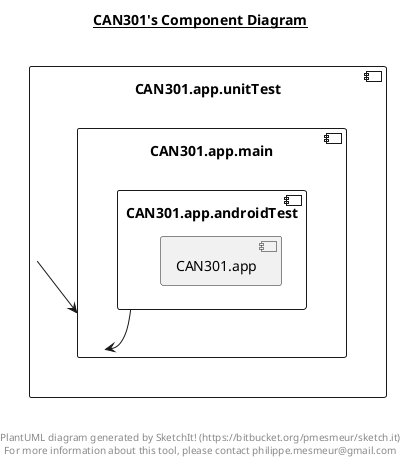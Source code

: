 @startuml

title __CAN301's Component Diagram__\n

  component "CAN301.app.unitTest" {
        [CAN301.app.main]
    component "CAN301.app.main" {
          [CAN301.app.androidTest]
      component "CAN301.app.androidTest" {
            [CAN301.app]
      }


    }


  }


  [CAN301.app.androidTest] --> [CAN301.app.main]
  [CAN301.app.unitTest] --> [CAN301.app.main]


right footer


PlantUML diagram generated by SketchIt! (https://bitbucket.org/pmesmeur/sketch.it)
For more information about this tool, please contact philippe.mesmeur@gmail.com
endfooter

@enduml
